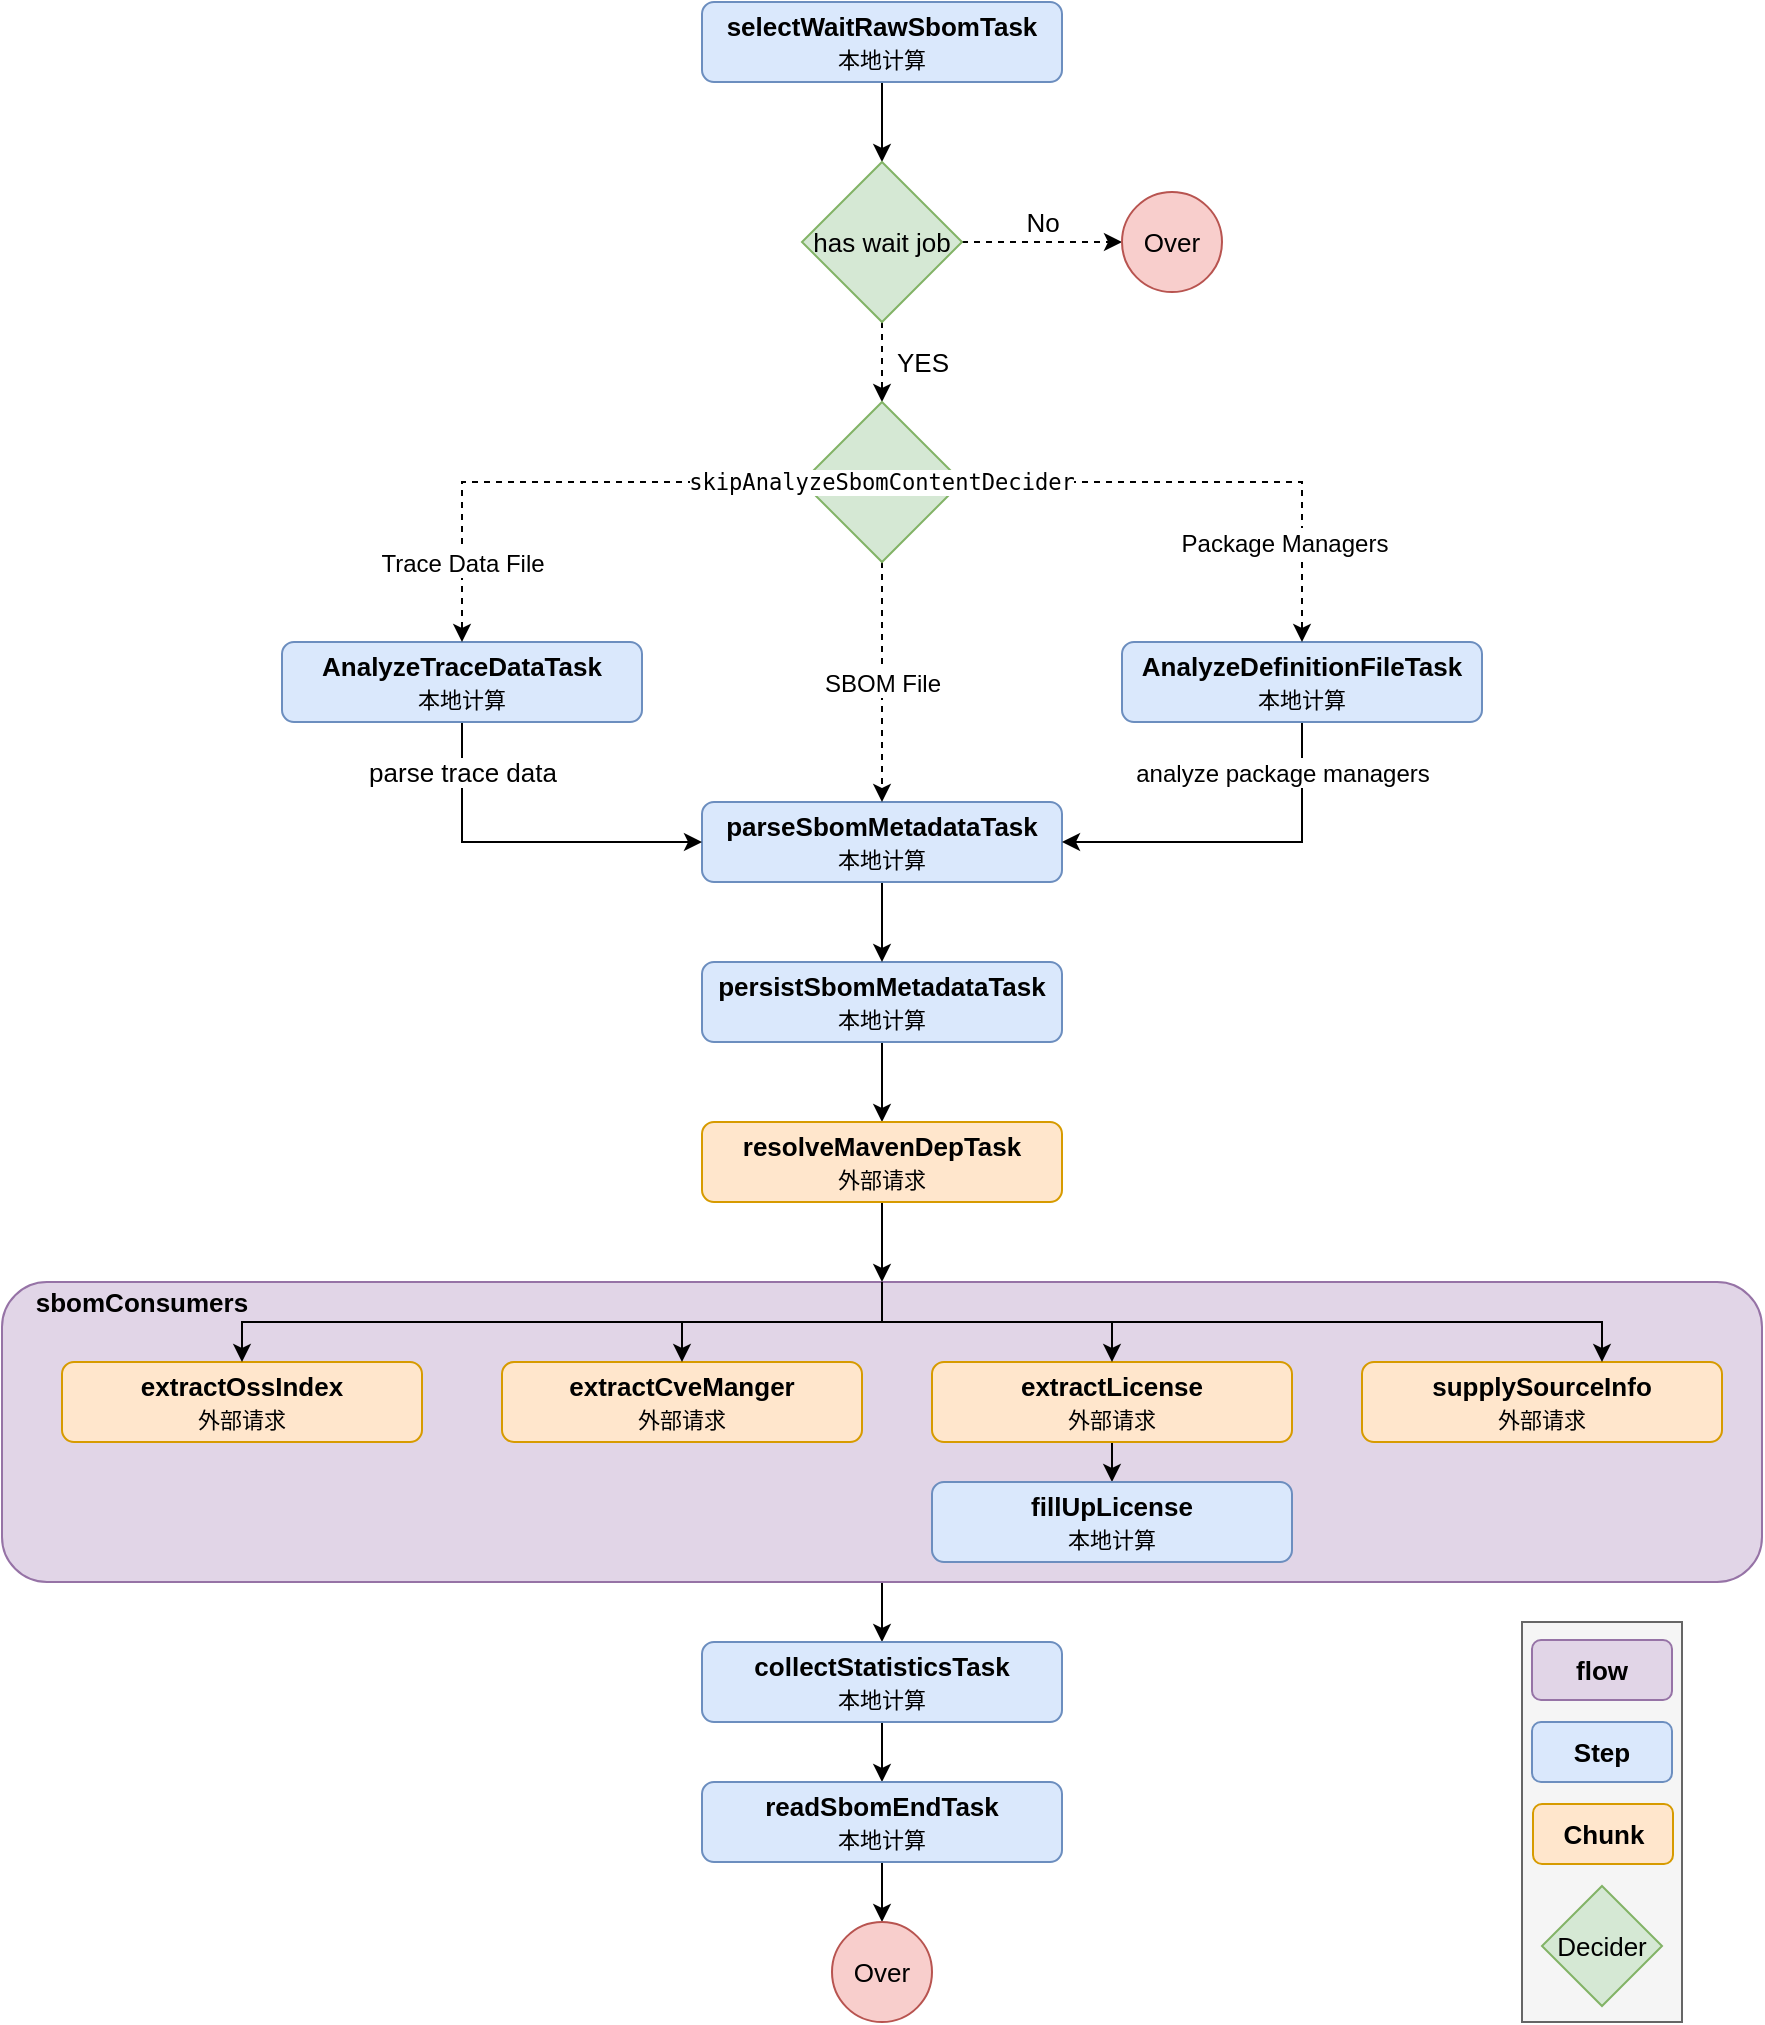 <mxfile version="20.5.3" type="embed"><diagram id="M8MxXBrPchK3HFXcNhpn" name="Page-1"><mxGraphModel dx="1844" dy="688" grid="1" gridSize="10" guides="1" tooltips="1" connect="1" arrows="1" fold="1" page="1" pageScale="1" pageWidth="827" pageHeight="1169" math="0" shadow="0"><root><mxCell id="0"/><mxCell id="1" parent="0"/><mxCell id="46" style="edgeStyle=orthogonalEdgeStyle;rounded=0;orthogonalLoop=1;jettySize=auto;html=1;exitX=0.5;exitY=1;exitDx=0;exitDy=0;entryX=0.5;entryY=0;entryDx=0;entryDy=0;fontSize=13;" parent="1" source="47" target="50" edge="1"><mxGeometry relative="1" as="geometry"/></mxCell><mxCell id="47" value="selectWaitRawSbomTask&lt;br&gt;&lt;span style=&quot;font-size: 11px; font-weight: 400;&quot;&gt;本地计算&lt;/span&gt;" style="rounded=1;whiteSpace=wrap;html=1;fillColor=#dae8fc;strokeColor=#6c8ebf;fontSize=13;fontStyle=1" parent="1" vertex="1"><mxGeometry x="110" y="10" width="180" height="40" as="geometry"/></mxCell><mxCell id="48" value="No" style="edgeStyle=orthogonalEdgeStyle;rounded=0;orthogonalLoop=1;jettySize=auto;html=1;exitX=1;exitY=0.5;exitDx=0;exitDy=0;entryX=0;entryY=0.5;entryDx=0;entryDy=0;fontSize=13;dashed=1;" parent="1" source="50" target="51" edge="1"><mxGeometry y="10" relative="1" as="geometry"><mxPoint as="offset"/></mxGeometry></mxCell><mxCell id="49" value="YES" style="edgeStyle=orthogonalEdgeStyle;rounded=0;orthogonalLoop=1;jettySize=auto;html=1;exitX=0.5;exitY=1;exitDx=0;exitDy=0;entryX=0.5;entryY=0;entryDx=0;entryDy=0;fontSize=13;dashed=1;" parent="1" source="50" target="67" edge="1"><mxGeometry y="20" relative="1" as="geometry"><mxPoint as="offset"/></mxGeometry></mxCell><mxCell id="50" value="has wait job" style="rhombus;whiteSpace=wrap;html=1;fillColor=#d5e8d4;strokeColor=#82b366;fontSize=13;" parent="1" vertex="1"><mxGeometry x="160" y="90" width="80" height="80" as="geometry"/></mxCell><mxCell id="51" value="Over" style="ellipse;whiteSpace=wrap;html=1;aspect=fixed;fillColor=#f8cecc;strokeColor=#b85450;fontSize=13;" parent="1" vertex="1"><mxGeometry x="320" y="105" width="50" height="50" as="geometry"/></mxCell><mxCell id="52" style="edgeStyle=orthogonalEdgeStyle;rounded=0;orthogonalLoop=1;jettySize=auto;html=1;exitX=0.5;exitY=1;exitDx=0;exitDy=0;entryX=0.5;entryY=0;entryDx=0;entryDy=0;fontSize=12;fontColor=#000000;" parent="1" source="53" edge="1"><mxGeometry relative="1" as="geometry"><mxPoint x="200" y="570" as="targetPoint"/></mxGeometry></mxCell><mxCell id="53" value="persistSbomMetadataTask&lt;br&gt;&lt;span style=&quot;font-size: 11px; font-weight: 400;&quot;&gt;本地计算&lt;/span&gt;" style="rounded=1;whiteSpace=wrap;html=1;fillColor=#dae8fc;strokeColor=#6c8ebf;fontSize=13;fontStyle=1" parent="1" vertex="1"><mxGeometry x="110" y="490" width="180" height="40" as="geometry"/></mxCell><mxCell id="54" style="edgeStyle=orthogonalEdgeStyle;rounded=0;orthogonalLoop=1;jettySize=auto;html=1;exitX=0.5;exitY=1;exitDx=0;exitDy=0;fontSize=13;fontColor=#000000;" parent="1" source="55" target="53" edge="1"><mxGeometry relative="1" as="geometry"/></mxCell><mxCell id="55" value="parseSbomMetadataTask&lt;br&gt;&lt;span style=&quot;font-size: 11px; font-weight: 400;&quot;&gt;本地计算&lt;/span&gt;" style="rounded=1;whiteSpace=wrap;html=1;fillColor=#dae8fc;strokeColor=#6c8ebf;fontSize=13;fontStyle=1" parent="1" vertex="1"><mxGeometry x="110" y="410" width="180" height="40" as="geometry"/></mxCell><mxCell id="56" style="edgeStyle=orthogonalEdgeStyle;rounded=0;orthogonalLoop=1;jettySize=auto;html=1;exitX=0.5;exitY=1;exitDx=0;exitDy=0;entryX=0;entryY=0.5;entryDx=0;entryDy=0;fontSize=13;fontColor=#000000;" parent="1" source="58" target="55" edge="1"><mxGeometry relative="1" as="geometry"/></mxCell><mxCell id="57" value="parse trace data" style="edgeLabel;html=1;align=center;verticalAlign=middle;resizable=0;points=[];fontSize=13;fontColor=#000000;" parent="56" vertex="1" connectable="0"><mxGeometry x="-0.367" relative="1" as="geometry"><mxPoint y="-32" as="offset"/></mxGeometry></mxCell><mxCell id="58" value="AnalyzeTraceDataTask&lt;br&gt;&lt;span style=&quot;font-size: 11px; font-weight: 400;&quot;&gt;本地计算&lt;/span&gt;" style="rounded=1;whiteSpace=wrap;html=1;fillColor=#dae8fc;strokeColor=#6c8ebf;fontSize=13;fontStyle=1" parent="1" vertex="1"><mxGeometry x="-100" y="330" width="180" height="40" as="geometry"/></mxCell><mxCell id="59" style="edgeStyle=orthogonalEdgeStyle;rounded=0;orthogonalLoop=1;jettySize=auto;html=1;entryX=1;entryY=0.5;entryDx=0;entryDy=0;fontSize=13;fontColor=#000000;exitX=0.5;exitY=1;exitDx=0;exitDy=0;" parent="1" source="61" target="55" edge="1"><mxGeometry relative="1" as="geometry"/></mxCell><mxCell id="60" value="&lt;font style=&quot;font-size: 12px&quot;&gt;analyze package managers&lt;/font&gt;" style="edgeLabel;html=1;align=center;verticalAlign=middle;resizable=0;points=[];fontSize=13;fontColor=#000000;" parent="59" vertex="1" connectable="0"><mxGeometry x="-0.044" y="1" relative="1" as="geometry"><mxPoint x="16" y="-36" as="offset"/></mxGeometry></mxCell><mxCell id="61" value="AnalyzeDefinitionFileTask&lt;br&gt;&lt;span style=&quot;font-size: 11px; font-weight: 400;&quot;&gt;本地计算&lt;/span&gt;" style="rounded=1;whiteSpace=wrap;html=1;fillColor=#dae8fc;strokeColor=#6c8ebf;fontSize=13;fontStyle=1" parent="1" vertex="1"><mxGeometry x="320" y="330" width="180" height="40" as="geometry"/></mxCell><mxCell id="62" value="&lt;font style=&quot;font-size: 12px&quot;&gt;SBOM File&lt;/font&gt;" style="edgeStyle=orthogonalEdgeStyle;rounded=0;orthogonalLoop=1;jettySize=auto;html=1;exitX=0.5;exitY=1;exitDx=0;exitDy=0;entryX=0.5;entryY=0;entryDx=0;entryDy=0;fontSize=13;fontColor=#000000;dashed=1;" parent="1" source="67" target="55" edge="1"><mxGeometry relative="1" as="geometry"><mxPoint x="200" y="310" as="sourcePoint"/></mxGeometry></mxCell><mxCell id="63" style="edgeStyle=orthogonalEdgeStyle;rounded=0;orthogonalLoop=1;jettySize=auto;html=1;fontSize=13;fontColor=#000000;dashed=1;" parent="1" source="67" target="58" edge="1"><mxGeometry relative="1" as="geometry"/></mxCell><mxCell id="64" value="&lt;font style=&quot;font-size: 12px&quot;&gt;Trace Data File&lt;/font&gt;" style="edgeLabel;html=1;align=center;verticalAlign=middle;resizable=0;points=[];fontSize=13;fontColor=#000000;" parent="63" vertex="1" connectable="0"><mxGeometry x="-0.009" relative="1" as="geometry"><mxPoint x="-46" y="40" as="offset"/></mxGeometry></mxCell><mxCell id="65" style="edgeStyle=orthogonalEdgeStyle;rounded=0;orthogonalLoop=1;jettySize=auto;html=1;exitX=1;exitY=0.5;exitDx=0;exitDy=0;entryX=0.5;entryY=0;entryDx=0;entryDy=0;fontSize=13;fontColor=#000000;dashed=1;" parent="1" source="67" target="61" edge="1"><mxGeometry relative="1" as="geometry"/></mxCell><mxCell id="66" value="&lt;font style=&quot;font-size: 12px&quot;&gt;Package Managers&lt;/font&gt;" style="edgeLabel;html=1;align=center;verticalAlign=middle;resizable=0;points=[];fontSize=13;fontColor=#000000;" parent="65" vertex="1" connectable="0"><mxGeometry x="0.339" y="3" relative="1" as="geometry"><mxPoint x="-7" y="33" as="offset"/></mxGeometry></mxCell><mxCell id="67" value="&lt;pre style=&quot;background-color: rgb(255 , 255 , 255) ; font-family: &amp;#34;jetbrains mono&amp;#34; , monospace ; font-size: 8.3pt&quot;&gt;&lt;pre style=&quot;font-family: &amp;#34;jetbrains mono&amp;#34; , monospace ; font-size: 8.3pt&quot;&gt;skipAnalyzeSbomContentDecider&lt;/pre&gt;&lt;/pre&gt;" style="rhombus;whiteSpace=wrap;html=1;fillColor=#d5e8d4;strokeColor=#82b366;fontSize=13;" parent="1" vertex="1"><mxGeometry x="160" y="210" width="80" height="80" as="geometry"/></mxCell><mxCell id="68" style="edgeStyle=orthogonalEdgeStyle;rounded=0;orthogonalLoop=1;jettySize=auto;html=1;entryX=0.5;entryY=0;entryDx=0;entryDy=0;fontSize=12;fontColor=#000000;" parent="1" source="69" target="84" edge="1"><mxGeometry relative="1" as="geometry"/></mxCell><mxCell id="69" value="" style="rounded=1;whiteSpace=wrap;html=1;fontSize=12;fillColor=#e1d5e7;strokeColor=#9673a6;" parent="1" vertex="1"><mxGeometry x="-240" y="650" width="880" height="150" as="geometry"/></mxCell><mxCell id="70" value="&lt;b&gt;sbomConsumers&lt;/b&gt;" style="text;html=1;strokeColor=none;fillColor=none;align=center;verticalAlign=middle;whiteSpace=wrap;rounded=0;fontSize=13;fontColor=#000000;" parent="1" vertex="1"><mxGeometry x="-240" y="650" width="140" height="20" as="geometry"/></mxCell><mxCell id="71" style="edgeStyle=orthogonalEdgeStyle;rounded=0;orthogonalLoop=1;jettySize=auto;html=1;exitX=0.5;exitY=1;exitDx=0;exitDy=0;fontSize=12;fontColor=#000000;" parent="1" source="72" edge="1"><mxGeometry relative="1" as="geometry"><mxPoint x="200" y="650" as="targetPoint"/></mxGeometry></mxCell><mxCell id="72" value="&lt;b&gt;resolveMavenDepTask&lt;br&gt;&lt;/b&gt;&lt;span style=&quot;font-size: 11px; font-weight: 400;&quot;&gt;外部请求&lt;/span&gt;&lt;b&gt;&lt;br&gt;&lt;/b&gt;" style="rounded=1;whiteSpace=wrap;html=1;fillColor=#ffe6cc;strokeColor=#d79b00;fontSize=13;fontStyle=1" parent="1" vertex="1"><mxGeometry x="110" y="570" width="180" height="40" as="geometry"/></mxCell><mxCell id="73" value="extractOssIndex&lt;br&gt;&lt;span style=&quot;font-size: 11px; font-weight: 400;&quot;&gt;外部请求&lt;/span&gt;" style="rounded=1;whiteSpace=wrap;html=1;fillColor=#ffe6cc;strokeColor=#d79b00;fontSize=13;fontStyle=1" parent="1" vertex="1"><mxGeometry x="-210" y="690" width="180" height="40" as="geometry"/></mxCell><mxCell id="74" style="edgeStyle=orthogonalEdgeStyle;rounded=0;orthogonalLoop=1;jettySize=auto;html=1;exitX=0.5;exitY=1;exitDx=0;exitDy=0;entryX=0.5;entryY=0;entryDx=0;entryDy=0;fontSize=12;fontColor=#000000;" parent="1" source="75" target="78" edge="1"><mxGeometry relative="1" as="geometry"/></mxCell><mxCell id="75" value="extractLicense&lt;br&gt;&lt;span style=&quot;font-size: 11px; font-weight: 400;&quot;&gt;外部请求&lt;/span&gt;" style="rounded=1;whiteSpace=wrap;html=1;fillColor=#ffe6cc;strokeColor=#d79b00;fontSize=13;fontStyle=1" parent="1" vertex="1"><mxGeometry x="225" y="690" width="180" height="40" as="geometry"/></mxCell><mxCell id="76" value="extractCveManger&lt;br&gt;&lt;span style=&quot;font-size: 11px; font-weight: 400;&quot;&gt;外部请求&lt;/span&gt;" style="rounded=1;whiteSpace=wrap;html=1;fillColor=#ffe6cc;strokeColor=#d79b00;fontSize=13;fontStyle=1" parent="1" vertex="1"><mxGeometry x="10" y="690" width="180" height="40" as="geometry"/></mxCell><mxCell id="77" value="supplySourceInfo&lt;br&gt;&lt;span style=&quot;font-weight: normal;&quot;&gt;&lt;font style=&quot;font-size: 11px;&quot;&gt;外部请求&lt;/font&gt;&lt;/span&gt;" style="rounded=1;whiteSpace=wrap;html=1;fillColor=#ffe6cc;strokeColor=#d79b00;fontSize=13;fontStyle=1" parent="1" vertex="1"><mxGeometry x="440" y="690" width="180" height="40" as="geometry"/></mxCell><mxCell id="78" value="fillUpLicense&lt;br&gt;&lt;span style=&quot;font-size: 11px; font-weight: 400;&quot;&gt;本地计算&lt;/span&gt;" style="rounded=1;whiteSpace=wrap;html=1;fillColor=#dae8fc;strokeColor=#6c8ebf;fontSize=13;fontStyle=1" parent="1" vertex="1"><mxGeometry x="225" y="750" width="180" height="40" as="geometry"/></mxCell><mxCell id="79" style="edgeStyle=orthogonalEdgeStyle;rounded=0;orthogonalLoop=1;jettySize=auto;html=1;fontSize=12;fontColor=#000000;entryX=0.5;entryY=0;entryDx=0;entryDy=0;" parent="1" target="76" edge="1"><mxGeometry relative="1" as="geometry"><mxPoint x="560" y="620" as="targetPoint"/><mxPoint x="200" y="650" as="sourcePoint"/><Array as="points"><mxPoint x="200" y="670"/><mxPoint x="100" y="670"/></Array></mxGeometry></mxCell><mxCell id="80" style="edgeStyle=orthogonalEdgeStyle;rounded=0;orthogonalLoop=1;jettySize=auto;html=1;fontSize=12;fontColor=#000000;entryX=0.5;entryY=0;entryDx=0;entryDy=0;" parent="1" target="75" edge="1"><mxGeometry relative="1" as="geometry"><mxPoint x="570" y="630" as="targetPoint"/><mxPoint x="200" y="650" as="sourcePoint"/><Array as="points"><mxPoint x="200" y="670"/><mxPoint x="315" y="670"/></Array></mxGeometry></mxCell><mxCell id="81" style="edgeStyle=orthogonalEdgeStyle;rounded=0;orthogonalLoop=1;jettySize=auto;html=1;fontSize=12;fontColor=#000000;" parent="1" edge="1"><mxGeometry relative="1" as="geometry"><mxPoint x="560" y="690" as="targetPoint"/><mxPoint x="200" y="650" as="sourcePoint"/><Array as="points"><mxPoint x="200" y="670"/><mxPoint x="560" y="670"/></Array></mxGeometry></mxCell><mxCell id="82" style="edgeStyle=orthogonalEdgeStyle;rounded=0;orthogonalLoop=1;jettySize=auto;html=1;fontSize=12;fontColor=#000000;entryX=0.5;entryY=0;entryDx=0;entryDy=0;" parent="1" target="73" edge="1"><mxGeometry relative="1" as="geometry"><mxPoint x="560" y="620" as="targetPoint"/><mxPoint x="200" y="651" as="sourcePoint"/><Array as="points"><mxPoint x="200" y="670"/><mxPoint x="-120" y="670"/></Array></mxGeometry></mxCell><mxCell id="83" style="edgeStyle=orthogonalEdgeStyle;rounded=0;orthogonalLoop=1;jettySize=auto;html=1;exitX=0.5;exitY=1;exitDx=0;exitDy=0;entryX=0.5;entryY=0;entryDx=0;entryDy=0;fontSize=12;fontColor=#000000;" parent="1" source="84" target="86" edge="1"><mxGeometry relative="1" as="geometry"/></mxCell><mxCell id="84" value="collectStatisticsTask&lt;br&gt;&lt;span style=&quot;font-size: 11px; font-weight: 400;&quot;&gt;本地计算&lt;/span&gt;" style="rounded=1;whiteSpace=wrap;html=1;fillColor=#dae8fc;strokeColor=#6c8ebf;fontSize=13;fontStyle=1" parent="1" vertex="1"><mxGeometry x="110" y="830" width="180" height="40" as="geometry"/></mxCell><mxCell id="85" style="edgeStyle=orthogonalEdgeStyle;rounded=0;orthogonalLoop=1;jettySize=auto;html=1;exitX=0.5;exitY=1;exitDx=0;exitDy=0;entryX=0.5;entryY=0;entryDx=0;entryDy=0;fontSize=12;fontColor=#000000;" parent="1" source="86" target="87" edge="1"><mxGeometry relative="1" as="geometry"/></mxCell><mxCell id="86" value="readSbomEndTask&lt;br&gt;&lt;span style=&quot;font-size: 11px; font-weight: 400;&quot;&gt;本地计算&lt;/span&gt;" style="rounded=1;whiteSpace=wrap;html=1;fillColor=#dae8fc;strokeColor=#6c8ebf;fontSize=13;fontStyle=1" parent="1" vertex="1"><mxGeometry x="110" y="900" width="180" height="40" as="geometry"/></mxCell><mxCell id="87" value="Over" style="ellipse;whiteSpace=wrap;html=1;aspect=fixed;fillColor=#f8cecc;strokeColor=#b85450;fontSize=13;" parent="1" vertex="1"><mxGeometry x="175" y="970" width="50" height="50" as="geometry"/></mxCell><mxCell id="100" value="" style="group" vertex="1" connectable="0" parent="1"><mxGeometry x="520" y="820" width="80" height="200" as="geometry"/></mxCell><mxCell id="95" value="" style="rounded=0;whiteSpace=wrap;html=1;fontSize=11;fillColor=#f5f5f5;fontColor=#333333;strokeColor=#666666;movable=1;resizable=1;rotatable=1;deletable=1;editable=1;connectable=1;container=0;" vertex="1" parent="100"><mxGeometry width="80" height="200" as="geometry"/></mxCell><mxCell id="96" value="Decider" style="rhombus;whiteSpace=wrap;html=1;fillColor=#d5e8d4;strokeColor=#82b366;fontSize=13;movable=0;resizable=0;rotatable=0;deletable=0;editable=0;connectable=0;" vertex="1" parent="100"><mxGeometry x="10" y="132" width="60" height="60" as="geometry"/></mxCell><mxCell id="97" value="Step" style="rounded=1;whiteSpace=wrap;html=1;fillColor=#dae8fc;strokeColor=#6c8ebf;fontSize=13;fontStyle=1;movable=0;resizable=0;rotatable=0;deletable=0;editable=0;connectable=0;" vertex="1" parent="100"><mxGeometry x="5" y="50" width="70" height="30" as="geometry"/></mxCell><mxCell id="98" value="Chunk" style="rounded=1;whiteSpace=wrap;html=1;fillColor=#ffe6cc;strokeColor=#d79b00;fontSize=13;fontStyle=1;movable=0;resizable=0;rotatable=0;deletable=0;editable=0;connectable=0;" vertex="1" parent="100"><mxGeometry x="5.5" y="91" width="70" height="30" as="geometry"/></mxCell><mxCell id="99" value="flow" style="rounded=1;whiteSpace=wrap;html=1;fillColor=#e1d5e7;strokeColor=#9673a6;fontSize=13;fontStyle=1;movable=0;resizable=0;rotatable=0;deletable=0;editable=0;connectable=0;" vertex="1" parent="100"><mxGeometry x="5" y="9" width="70" height="30" as="geometry"/></mxCell></root></mxGraphModel></diagram></mxfile>